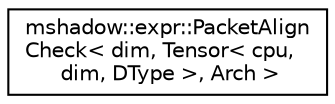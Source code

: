 digraph "Graphical Class Hierarchy"
{
 // LATEX_PDF_SIZE
  edge [fontname="Helvetica",fontsize="10",labelfontname="Helvetica",labelfontsize="10"];
  node [fontname="Helvetica",fontsize="10",shape=record];
  rankdir="LR";
  Node0 [label="mshadow::expr::PacketAlign\lCheck\< dim, Tensor\< cpu,\l dim, DType \>, Arch \>",height=0.2,width=0.4,color="black", fillcolor="white", style="filled",URL="$structmshadow_1_1expr_1_1PacketAlignCheck_3_01dim_00_01Tensor_3_01cpu_00_01dim_00_01DType_01_4_00_01Arch_01_4.html",tooltip=" "];
}
